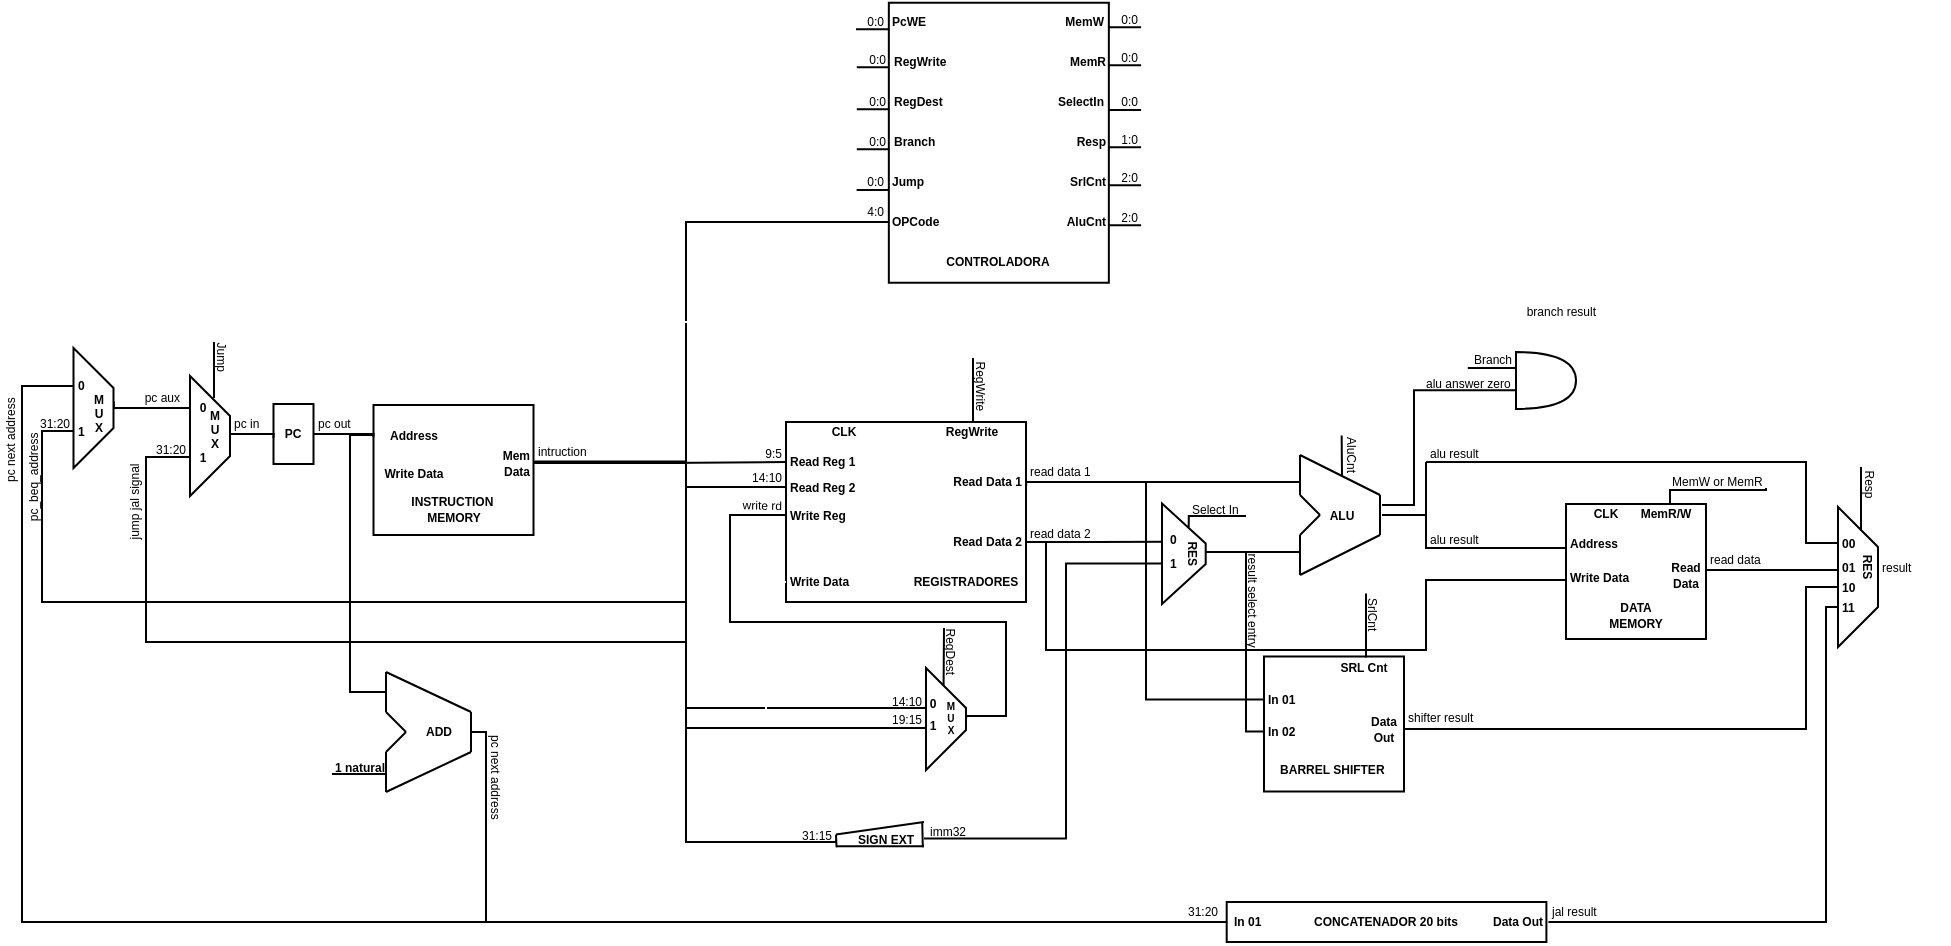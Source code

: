 <mxfile version="21.5.2" type="github">
  <diagram name="Página-1" id="U09H-SSrCiXjcYHxB3I6">
    <mxGraphModel dx="961" dy="528" grid="1" gridSize="10" guides="1" tooltips="1" connect="1" arrows="1" fold="1" page="1" pageScale="1" pageWidth="1169" pageHeight="827" background="none" math="0" shadow="0">
      <root>
        <mxCell id="0" />
        <mxCell id="1" parent="0" />
        <mxCell id="Gvlh0brdfd21mCTL1ysy-1" value="" style="rounded=0;whiteSpace=wrap;html=1;" parent="1" vertex="1">
          <mxGeometry x="502" y="389" width="120" height="90" as="geometry" />
        </mxCell>
        <mxCell id="Gvlh0brdfd21mCTL1ysy-3" value="Read Reg 1" style="text;html=1;strokeColor=none;fillColor=none;align=left;verticalAlign=middle;whiteSpace=wrap;rounded=0;fontSize=6;fontStyle=1" parent="1" vertex="1">
          <mxGeometry x="502" y="399" width="52" height="20" as="geometry" />
        </mxCell>
        <mxCell id="Gvlh0brdfd21mCTL1ysy-4" value="Read Reg 2" style="text;html=1;strokeColor=none;fillColor=none;align=left;verticalAlign=middle;whiteSpace=wrap;rounded=0;fontSize=6;fontStyle=1" parent="1" vertex="1">
          <mxGeometry x="502" y="411.5" width="52" height="20" as="geometry" />
        </mxCell>
        <mxCell id="Gvlh0brdfd21mCTL1ysy-5" value="Write Data" style="text;html=1;strokeColor=none;fillColor=none;align=left;verticalAlign=middle;whiteSpace=wrap;rounded=0;fontSize=6;fontStyle=1" parent="1" vertex="1">
          <mxGeometry x="502" y="459" width="50" height="20" as="geometry" />
        </mxCell>
        <mxCell id="Gvlh0brdfd21mCTL1ysy-6" value="Write Reg" style="text;html=1;strokeColor=none;fillColor=none;align=left;verticalAlign=middle;whiteSpace=wrap;rounded=0;fontSize=6;fontStyle=1" parent="1" vertex="1">
          <mxGeometry x="502" y="425.5" width="50" height="20" as="geometry" />
        </mxCell>
        <mxCell id="YAo5oDD9OdVNBZsx1TzP-30" style="edgeStyle=orthogonalEdgeStyle;shape=connector;rounded=0;orthogonalLoop=1;jettySize=auto;html=1;labelBackgroundColor=default;strokeColor=default;fontFamily=Helvetica;fontSize=11;fontColor=default;endArrow=none;endFill=0;" parent="1" source="Gvlh0brdfd21mCTL1ysy-7" edge="1">
          <mxGeometry relative="1" as="geometry">
            <mxPoint x="759" y="419" as="targetPoint" />
          </mxGeometry>
        </mxCell>
        <mxCell id="Gvlh0brdfd21mCTL1ysy-7" value="Read Data 1" style="text;html=1;strokeColor=none;fillColor=none;align=right;verticalAlign=middle;whiteSpace=wrap;rounded=0;fontSize=6;fontStyle=1" parent="1" vertex="1">
          <mxGeometry x="562" y="409" width="60" height="20" as="geometry" />
        </mxCell>
        <mxCell id="YAo5oDD9OdVNBZsx1TzP-31" style="edgeStyle=orthogonalEdgeStyle;shape=connector;rounded=0;orthogonalLoop=1;jettySize=auto;html=1;entryX=0.009;entryY=0.559;entryDx=0;entryDy=0;entryPerimeter=0;labelBackgroundColor=default;strokeColor=default;fontFamily=Helvetica;fontSize=11;fontColor=default;endArrow=none;endFill=0;" parent="1" source="Gvlh0brdfd21mCTL1ysy-8" target="YAo5oDD9OdVNBZsx1TzP-22" edge="1">
          <mxGeometry relative="1" as="geometry" />
        </mxCell>
        <mxCell id="Gvlh0brdfd21mCTL1ysy-8" value="Read Data 2" style="text;html=1;strokeColor=none;fillColor=none;align=right;verticalAlign=middle;whiteSpace=wrap;rounded=0;fontSize=6;fontStyle=1" parent="1" vertex="1">
          <mxGeometry x="562" y="439" width="60" height="20" as="geometry" />
        </mxCell>
        <mxCell id="Gvlh0brdfd21mCTL1ysy-9" value="RegWrite" style="text;html=1;strokeColor=none;fillColor=none;align=center;verticalAlign=middle;whiteSpace=wrap;rounded=0;fontSize=6;fontStyle=1" parent="1" vertex="1">
          <mxGeometry x="572" y="389" width="46" height="10" as="geometry" />
        </mxCell>
        <mxCell id="Gvlh0brdfd21mCTL1ysy-10" value="REGISTRADORES" style="text;html=1;strokeColor=none;fillColor=none;align=center;verticalAlign=middle;whiteSpace=wrap;rounded=0;fontSize=6;fontStyle=1" parent="1" vertex="1">
          <mxGeometry x="562" y="459" width="60" height="20" as="geometry" />
        </mxCell>
        <mxCell id="Gvlh0brdfd21mCTL1ysy-11" value="" style="rounded=0;whiteSpace=wrap;html=1;direction=south;" parent="1" vertex="1">
          <mxGeometry x="553.42" y="179.37" width="110" height="140" as="geometry" />
        </mxCell>
        <mxCell id="Gvlh0brdfd21mCTL1ysy-12" value="CONTROLADORA" style="text;html=1;strokeColor=none;fillColor=none;align=center;verticalAlign=middle;whiteSpace=wrap;rounded=0;fontSize=6;fontStyle=1;rotation=0;" parent="1" vertex="1">
          <mxGeometry x="578.42" y="299.37" width="60" height="20" as="geometry" />
        </mxCell>
        <mxCell id="Gvlh0brdfd21mCTL1ysy-14" value="OPCode" style="text;html=1;strokeColor=none;fillColor=none;align=left;verticalAlign=middle;whiteSpace=wrap;rounded=0;fontSize=6;fontStyle=1" parent="1" vertex="1">
          <mxGeometry x="553.42" y="279.37" width="60" height="20" as="geometry" />
        </mxCell>
        <mxCell id="Gvlh0brdfd21mCTL1ysy-16" value="AluCnt" style="text;html=1;strokeColor=none;fillColor=none;align=right;verticalAlign=middle;whiteSpace=wrap;rounded=0;fontSize=6;fontStyle=1" parent="1" vertex="1">
          <mxGeometry x="603.57" y="279.37" width="60" height="20" as="geometry" />
        </mxCell>
        <mxCell id="Gvlh0brdfd21mCTL1ysy-17" value="MemW" style="text;html=1;strokeColor=none;fillColor=none;align=right;verticalAlign=middle;whiteSpace=wrap;rounded=0;fontSize=6;fontStyle=1" parent="1" vertex="1">
          <mxGeometry x="603.41" y="179" width="60" height="20" as="geometry" />
        </mxCell>
        <mxCell id="Gvlh0brdfd21mCTL1ysy-18" value="MemR" style="text;html=1;strokeColor=none;fillColor=none;align=right;verticalAlign=middle;whiteSpace=wrap;rounded=0;fontSize=6;fontStyle=1" parent="1" vertex="1">
          <mxGeometry x="603.56" y="199.37" width="60" height="20" as="geometry" />
        </mxCell>
        <mxCell id="Gvlh0brdfd21mCTL1ysy-19" value="Jump" style="text;html=1;strokeColor=none;fillColor=none;align=left;verticalAlign=middle;whiteSpace=wrap;rounded=0;fontSize=6;fontStyle=1" parent="1" vertex="1">
          <mxGeometry x="553.41" y="259.36" width="60" height="20" as="geometry" />
        </mxCell>
        <mxCell id="Gvlh0brdfd21mCTL1ysy-20" value="SelectIn" style="text;html=1;strokeColor=none;fillColor=none;align=right;verticalAlign=middle;whiteSpace=wrap;rounded=0;fontSize=6;fontStyle=1" parent="1" vertex="1">
          <mxGeometry x="603.41" y="219.36" width="60" height="20" as="geometry" />
        </mxCell>
        <mxCell id="Gvlh0brdfd21mCTL1ysy-23" value="Branch" style="text;html=1;strokeColor=none;fillColor=none;align=left;verticalAlign=middle;whiteSpace=wrap;rounded=0;fontSize=6;fontStyle=1" parent="1" vertex="1">
          <mxGeometry x="553.71" y="239.37" width="36.29" height="20" as="geometry" />
        </mxCell>
        <mxCell id="Gvlh0brdfd21mCTL1ysy-35" value="" style="rounded=0;whiteSpace=wrap;html=1;" parent="1" vertex="1">
          <mxGeometry x="295.75" y="380.5" width="80" height="65" as="geometry" />
        </mxCell>
        <mxCell id="Gvlh0brdfd21mCTL1ysy-36" value="INSTRUCTION&amp;nbsp;&lt;br&gt;MEMORY" style="text;html=1;strokeColor=none;fillColor=none;align=center;verticalAlign=middle;whiteSpace=wrap;rounded=0;fontSize=6;fontStyle=1" parent="1" vertex="1">
          <mxGeometry x="305.75" y="423" width="60" height="20" as="geometry" />
        </mxCell>
        <mxCell id="YMEBKkw99cfDEM1M3ef4-7" style="edgeStyle=orthogonalEdgeStyle;rounded=0;orthogonalLoop=1;jettySize=auto;html=1;endArrow=none;endFill=0;entryX=0;entryY=0.5;entryDx=0;entryDy=0;" parent="1" source="Gvlh0brdfd21mCTL1ysy-37" target="Gvlh0brdfd21mCTL1ysy-3" edge="1">
          <mxGeometry relative="1" as="geometry">
            <mxPoint x="482" y="415" as="targetPoint" />
          </mxGeometry>
        </mxCell>
        <mxCell id="YMEBKkw99cfDEM1M3ef4-8" style="edgeStyle=orthogonalEdgeStyle;rounded=0;orthogonalLoop=1;jettySize=auto;html=1;entryX=0;entryY=0.5;entryDx=0;entryDy=0;endArrow=none;endFill=0;" parent="1" source="Gvlh0brdfd21mCTL1ysy-37" target="Gvlh0brdfd21mCTL1ysy-4" edge="1">
          <mxGeometry relative="1" as="geometry">
            <Array as="points">
              <mxPoint x="452" y="409" />
              <mxPoint x="452" y="421" />
            </Array>
          </mxGeometry>
        </mxCell>
        <mxCell id="YMEBKkw99cfDEM1M3ef4-11" style="edgeStyle=orthogonalEdgeStyle;shape=connector;rounded=0;orthogonalLoop=1;jettySize=auto;html=1;entryX=0;entryY=0.5;entryDx=0;entryDy=0;labelBackgroundColor=default;strokeColor=default;fontFamily=Helvetica;fontSize=11;fontColor=default;endArrow=none;endFill=0;exitX=1.008;exitY=0.435;exitDx=0;exitDy=0;exitPerimeter=0;" parent="1" source="Gvlh0brdfd21mCTL1ysy-35" edge="1">
          <mxGeometry relative="1" as="geometry">
            <Array as="points">
              <mxPoint x="452" y="409" />
              <mxPoint x="452" y="532" />
            </Array>
            <mxPoint x="376" y="402.494" as="sourcePoint" />
            <mxPoint x="572" y="532" as="targetPoint" />
          </mxGeometry>
        </mxCell>
        <mxCell id="YMEBKkw99cfDEM1M3ef4-36" style="edgeStyle=orthogonalEdgeStyle;shape=connector;rounded=0;orthogonalLoop=1;jettySize=auto;html=1;entryX=0;entryY=0.5;entryDx=0;entryDy=0;labelBackgroundColor=default;strokeColor=default;fontFamily=Helvetica;fontSize=11;fontColor=default;endArrow=none;endFill=0;" parent="1" source="Gvlh0brdfd21mCTL1ysy-37" target="Gvlh0brdfd21mCTL1ysy-14" edge="1">
          <mxGeometry relative="1" as="geometry">
            <Array as="points">
              <mxPoint x="452" y="410" />
              <mxPoint x="452" y="289" />
              <mxPoint x="553" y="289" />
            </Array>
          </mxGeometry>
        </mxCell>
        <mxCell id="Gvlh0brdfd21mCTL1ysy-37" value="Mem&lt;br&gt;Data" style="text;html=1;strokeColor=none;fillColor=none;align=right;verticalAlign=middle;whiteSpace=wrap;rounded=0;fontSize=6;fontStyle=1" parent="1" vertex="1">
          <mxGeometry x="335.75" y="399.5" width="40.25" height="20" as="geometry" />
        </mxCell>
        <mxCell id="Gvlh0brdfd21mCTL1ysy-142" style="edgeStyle=orthogonalEdgeStyle;shape=connector;rounded=0;orthogonalLoop=1;jettySize=auto;html=1;exitX=0;exitY=0.5;exitDx=0;exitDy=0;entryX=1;entryY=0.5;entryDx=0;entryDy=0;labelBackgroundColor=default;strokeColor=default;fontFamily=Helvetica;fontSize=11;fontColor=default;endArrow=none;endFill=0;" parent="1" target="Gvlh0brdfd21mCTL1ysy-48" edge="1">
          <mxGeometry relative="1" as="geometry">
            <mxPoint x="295.75" y="396.5" as="sourcePoint" />
            <Array as="points">
              <mxPoint x="296" y="395" />
              <mxPoint x="266" y="395" />
            </Array>
          </mxGeometry>
        </mxCell>
        <mxCell id="Gvlh0brdfd21mCTL1ysy-38" value="Address" style="text;html=1;strokeColor=none;fillColor=none;align=center;verticalAlign=middle;whiteSpace=wrap;rounded=0;fontSize=6;fontStyle=1" parent="1" vertex="1">
          <mxGeometry x="295.75" y="385.5" width="40" height="20" as="geometry" />
        </mxCell>
        <mxCell id="Gvlh0brdfd21mCTL1ysy-39" value="Write Data" style="text;html=1;strokeColor=none;fillColor=none;align=center;verticalAlign=middle;whiteSpace=wrap;rounded=0;fontSize=6;fontStyle=1" parent="1" vertex="1">
          <mxGeometry x="285.75" y="404.5" width="60" height="20" as="geometry" />
        </mxCell>
        <mxCell id="YMEBKkw99cfDEM1M3ef4-27" style="edgeStyle=orthogonalEdgeStyle;shape=connector;rounded=0;orthogonalLoop=1;jettySize=auto;html=1;entryX=0;entryY=0.5;entryDx=0;entryDy=0;labelBackgroundColor=default;strokeColor=#FFFFFF;fontFamily=Helvetica;fontSize=11;fontColor=default;endArrow=none;endFill=0;fillColor=#f8cecc;" parent="1" target="Gvlh0brdfd21mCTL1ysy-5" edge="1">
          <mxGeometry relative="1" as="geometry">
            <Array as="points">
              <mxPoint x="1072" y="467" />
              <mxPoint x="1072" y="579" />
              <mxPoint x="492" y="579" />
              <mxPoint x="492" y="469" />
            </Array>
            <mxPoint x="1048" y="467" as="sourcePoint" />
          </mxGeometry>
        </mxCell>
        <mxCell id="Gvlh0brdfd21mCTL1ysy-48" value="" style="rounded=0;whiteSpace=wrap;html=1;" parent="1" vertex="1">
          <mxGeometry x="245.75" y="380" width="20" height="30" as="geometry" />
        </mxCell>
        <mxCell id="Gvlh0brdfd21mCTL1ysy-49" value="PC" style="text;html=1;strokeColor=none;fillColor=none;align=center;verticalAlign=middle;whiteSpace=wrap;rounded=0;fontSize=6;fontStyle=1" parent="1" vertex="1">
          <mxGeometry x="248.25" y="384.5" width="15" height="20" as="geometry" />
        </mxCell>
        <mxCell id="Gvlh0brdfd21mCTL1ysy-144" style="edgeStyle=orthogonalEdgeStyle;shape=connector;rounded=0;orthogonalLoop=1;jettySize=auto;html=1;exitX=1;exitY=0.5;exitDx=0;exitDy=0;entryX=0;entryY=0.5;entryDx=0;entryDy=0;labelBackgroundColor=default;strokeColor=default;fontFamily=Helvetica;fontSize=11;fontColor=default;endArrow=none;endFill=0;" parent="1" edge="1">
          <mxGeometry relative="1" as="geometry">
            <mxPoint x="224" y="395" as="sourcePoint" />
            <mxPoint x="245.75" y="397" as="targetPoint" />
          </mxGeometry>
        </mxCell>
        <mxCell id="Gvlh0brdfd21mCTL1ysy-54" value="" style="rounded=0;whiteSpace=wrap;html=1;" parent="1" vertex="1">
          <mxGeometry x="892" y="430" width="70" height="67.5" as="geometry" />
        </mxCell>
        <mxCell id="Gvlh0brdfd21mCTL1ysy-55" value="DATA&lt;br&gt;MEMORY" style="text;html=1;strokeColor=none;fillColor=none;align=center;verticalAlign=middle;whiteSpace=wrap;rounded=0;fontSize=6;fontStyle=1" parent="1" vertex="1">
          <mxGeometry x="897" y="477.5" width="60" height="17.5" as="geometry" />
        </mxCell>
        <mxCell id="Gvlh0brdfd21mCTL1ysy-136" style="edgeStyle=orthogonalEdgeStyle;shape=connector;rounded=0;orthogonalLoop=1;jettySize=auto;html=1;exitX=1;exitY=0.5;exitDx=0;exitDy=0;labelBackgroundColor=default;strokeColor=default;fontFamily=Helvetica;fontSize=11;fontColor=default;endArrow=none;endFill=0;entryX=0;entryY=0.5;entryDx=0;entryDy=0;" parent="1" source="Gvlh0brdfd21mCTL1ysy-56" target="4w0Ha68qAj18L9jSZj2k-18" edge="1">
          <mxGeometry relative="1" as="geometry">
            <mxPoint x="1028.0" y="453.5" as="targetPoint" />
            <Array as="points">
              <mxPoint x="962" y="463" />
              <mxPoint x="1028" y="463" />
            </Array>
          </mxGeometry>
        </mxCell>
        <mxCell id="Gvlh0brdfd21mCTL1ysy-56" value="Read&lt;br&gt;Data" style="text;html=1;strokeColor=none;fillColor=none;align=center;verticalAlign=middle;whiteSpace=wrap;rounded=0;fontSize=6;fontStyle=1" parent="1" vertex="1">
          <mxGeometry x="942" y="456.25" width="20" height="20" as="geometry" />
        </mxCell>
        <mxCell id="Gvlh0brdfd21mCTL1ysy-132" style="edgeStyle=orthogonalEdgeStyle;shape=connector;rounded=0;orthogonalLoop=1;jettySize=auto;html=1;exitX=0;exitY=0.5;exitDx=0;exitDy=0;labelBackgroundColor=default;strokeColor=default;fontFamily=Helvetica;fontSize=11;fontColor=default;endArrow=none;endFill=0;" parent="1" source="Gvlh0brdfd21mCTL1ysy-57" edge="1">
          <mxGeometry relative="1" as="geometry">
            <mxPoint x="822" y="409" as="targetPoint" />
            <Array as="points">
              <mxPoint x="822" y="452" />
              <mxPoint x="822" y="409" />
            </Array>
          </mxGeometry>
        </mxCell>
        <mxCell id="Gvlh0brdfd21mCTL1ysy-57" value="Address" style="text;html=1;strokeColor=none;fillColor=none;align=left;verticalAlign=middle;whiteSpace=wrap;rounded=0;fontSize=6;fontStyle=1" parent="1" vertex="1">
          <mxGeometry x="892" y="440" width="40" height="20" as="geometry" />
        </mxCell>
        <mxCell id="Gvlh0brdfd21mCTL1ysy-131" style="edgeStyle=orthogonalEdgeStyle;shape=connector;rounded=0;orthogonalLoop=1;jettySize=auto;html=1;exitX=0;exitY=0.5;exitDx=0;exitDy=0;labelBackgroundColor=default;strokeColor=default;fontFamily=Helvetica;fontSize=11;fontColor=default;endArrow=none;endFill=0;entryX=1;entryY=0.5;entryDx=0;entryDy=0;" parent="1" source="Gvlh0brdfd21mCTL1ysy-58" target="Gvlh0brdfd21mCTL1ysy-8" edge="1">
          <mxGeometry relative="1" as="geometry">
            <mxPoint x="652" y="449" as="targetPoint" />
            <Array as="points">
              <mxPoint x="892" y="468" />
              <mxPoint x="822" y="468" />
              <mxPoint x="822" y="503" />
              <mxPoint x="632" y="503" />
              <mxPoint x="632" y="449" />
            </Array>
          </mxGeometry>
        </mxCell>
        <mxCell id="Gvlh0brdfd21mCTL1ysy-58" value="Write Data" style="text;html=1;strokeColor=none;fillColor=none;align=left;verticalAlign=middle;whiteSpace=wrap;rounded=0;fontSize=6;fontStyle=1" parent="1" vertex="1">
          <mxGeometry x="892" y="456.75" width="40" height="20" as="geometry" />
        </mxCell>
        <mxCell id="Gvlh0brdfd21mCTL1ysy-60" value="" style="endArrow=none;html=1;rounded=0;" parent="1" edge="1">
          <mxGeometry width="50" height="50" relative="1" as="geometry">
            <mxPoint x="344.5" y="534" as="sourcePoint" />
            <mxPoint x="302" y="514" as="targetPoint" />
          </mxGeometry>
        </mxCell>
        <mxCell id="Gvlh0brdfd21mCTL1ysy-61" value="" style="endArrow=none;html=1;rounded=0;" parent="1" edge="1">
          <mxGeometry width="50" height="50" relative="1" as="geometry">
            <mxPoint x="344.5" y="554" as="sourcePoint" />
            <mxPoint x="302" y="574" as="targetPoint" />
          </mxGeometry>
        </mxCell>
        <mxCell id="Gvlh0brdfd21mCTL1ysy-62" value="" style="endArrow=none;html=1;rounded=0;" parent="1" edge="1">
          <mxGeometry width="50" height="50" relative="1" as="geometry">
            <mxPoint x="344.5" y="554" as="sourcePoint" />
            <mxPoint x="344.5" y="534" as="targetPoint" />
          </mxGeometry>
        </mxCell>
        <mxCell id="Gvlh0brdfd21mCTL1ysy-63" value="" style="endArrow=none;html=1;rounded=0;" parent="1" edge="1">
          <mxGeometry width="50" height="50" relative="1" as="geometry">
            <mxPoint x="302" y="534" as="sourcePoint" />
            <mxPoint x="302" y="514" as="targetPoint" />
            <Array as="points">
              <mxPoint x="302" y="524" />
            </Array>
          </mxGeometry>
        </mxCell>
        <mxCell id="Gvlh0brdfd21mCTL1ysy-64" value="" style="endArrow=none;html=1;rounded=0;" parent="1" edge="1">
          <mxGeometry width="50" height="50" relative="1" as="geometry">
            <mxPoint x="302" y="574" as="sourcePoint" />
            <mxPoint x="302" y="554" as="targetPoint" />
            <Array as="points">
              <mxPoint x="302" y="564" />
            </Array>
          </mxGeometry>
        </mxCell>
        <mxCell id="Gvlh0brdfd21mCTL1ysy-65" value="" style="endArrow=none;html=1;rounded=0;" parent="1" edge="1">
          <mxGeometry width="50" height="50" relative="1" as="geometry">
            <mxPoint x="302" y="554" as="sourcePoint" />
            <mxPoint x="312" y="544" as="targetPoint" />
          </mxGeometry>
        </mxCell>
        <mxCell id="Gvlh0brdfd21mCTL1ysy-66" value="" style="endArrow=none;html=1;rounded=0;" parent="1" edge="1">
          <mxGeometry width="50" height="50" relative="1" as="geometry">
            <mxPoint x="302" y="534" as="sourcePoint" />
            <mxPoint x="312" y="544" as="targetPoint" />
          </mxGeometry>
        </mxCell>
        <mxCell id="YMEBKkw99cfDEM1M3ef4-24" style="edgeStyle=orthogonalEdgeStyle;shape=connector;rounded=0;orthogonalLoop=1;jettySize=auto;html=1;labelBackgroundColor=default;strokeColor=default;fontFamily=Helvetica;fontSize=11;fontColor=default;endArrow=none;endFill=0;" parent="1" source="Gvlh0brdfd21mCTL1ysy-67" edge="1">
          <mxGeometry relative="1" as="geometry">
            <Array as="points">
              <mxPoint x="352" y="544" />
              <mxPoint x="352" y="639" />
              <mxPoint x="120" y="639" />
              <mxPoint x="120" y="371" />
            </Array>
            <mxPoint x="146" y="371" as="targetPoint" />
          </mxGeometry>
        </mxCell>
        <mxCell id="Gvlh0brdfd21mCTL1ysy-67" value="ADD" style="text;html=1;strokeColor=none;fillColor=none;align=center;verticalAlign=middle;whiteSpace=wrap;rounded=0;fontSize=6;fontStyle=1" parent="1" vertex="1">
          <mxGeometry x="312" y="534" width="33" height="20" as="geometry" />
        </mxCell>
        <mxCell id="Gvlh0brdfd21mCTL1ysy-70" value="1 natural" style="text;html=1;strokeColor=none;fillColor=none;align=center;verticalAlign=middle;whiteSpace=wrap;rounded=0;fontSize=6;fontStyle=1" parent="1" vertex="1">
          <mxGeometry x="274" y="553" width="30" height="18" as="geometry" />
        </mxCell>
        <mxCell id="YMEBKkw99cfDEM1M3ef4-23" style="edgeStyle=orthogonalEdgeStyle;shape=connector;rounded=0;orthogonalLoop=1;jettySize=auto;html=1;entryX=0;entryY=0.5;entryDx=0;entryDy=0;labelBackgroundColor=default;strokeColor=default;fontFamily=Helvetica;fontSize=11;fontColor=default;endArrow=none;endFill=0;exitX=1;exitY=0.5;exitDx=0;exitDy=0;" parent="1" source="Gvlh0brdfd21mCTL1ysy-37" target="Gvlh0brdfd21mCTL1ysy-53" edge="1">
          <mxGeometry relative="1" as="geometry">
            <mxPoint x="402" y="499" as="sourcePoint" />
            <Array as="points">
              <mxPoint x="452" y="409" />
              <mxPoint x="452" y="499" />
              <mxPoint x="182" y="499" />
              <mxPoint x="182" y="407" />
            </Array>
          </mxGeometry>
        </mxCell>
        <mxCell id="YMEBKkw99cfDEM1M3ef4-17" style="edgeStyle=orthogonalEdgeStyle;shape=connector;rounded=0;orthogonalLoop=1;jettySize=auto;html=1;labelBackgroundColor=default;strokeColor=default;fontFamily=Helvetica;fontSize=11;fontColor=default;endArrow=none;endFill=0;exitX=1;exitY=0.75;exitDx=0;exitDy=0;" parent="1" source="lDqUrehN1HOp68E280Si-26" edge="1">
          <mxGeometry relative="1" as="geometry">
            <Array as="points">
              <mxPoint x="527" y="599" />
              <mxPoint x="452" y="599" />
              <mxPoint x="452" y="409" />
            </Array>
            <mxPoint x="508" y="640" as="sourcePoint" />
            <mxPoint x="376" y="409" as="targetPoint" />
          </mxGeometry>
        </mxCell>
        <mxCell id="YMEBKkw99cfDEM1M3ef4-13" style="edgeStyle=orthogonalEdgeStyle;shape=connector;rounded=0;orthogonalLoop=1;jettySize=auto;html=1;labelBackgroundColor=default;strokeColor=default;fontFamily=Helvetica;fontSize=11;fontColor=default;endArrow=none;endFill=0;" parent="1" edge="1">
          <mxGeometry relative="1" as="geometry">
            <mxPoint x="452" y="532" as="targetPoint" />
            <Array as="points">
              <mxPoint x="452" y="542" />
            </Array>
            <mxPoint x="572" y="542" as="sourcePoint" />
          </mxGeometry>
        </mxCell>
        <mxCell id="YMEBKkw99cfDEM1M3ef4-26" style="edgeStyle=orthogonalEdgeStyle;shape=connector;rounded=0;orthogonalLoop=1;jettySize=auto;html=1;entryX=0.75;entryY=0;entryDx=0;entryDy=0;labelBackgroundColor=default;strokeColor=#FFFFFF;fontFamily=Helvetica;fontSize=11;fontColor=default;endArrow=none;endFill=0;exitX=1;exitY=0.5;exitDx=0;exitDy=0;exitPerimeter=0;fillColor=#ffe6cc;" parent="1" source="Gvlh0brdfd21mCTL1ysy-116" target="Gvlh0brdfd21mCTL1ysy-147" edge="1">
          <mxGeometry relative="1" as="geometry">
            <mxPoint x="900" y="368.25" as="sourcePoint" />
            <Array as="points">
              <mxPoint x="912" y="368" />
              <mxPoint x="912" y="339" />
              <mxPoint x="157" y="339" />
            </Array>
          </mxGeometry>
        </mxCell>
        <mxCell id="Gvlh0brdfd21mCTL1ysy-116" value="" style="shape=or;whiteSpace=wrap;html=1;" parent="1" vertex="1">
          <mxGeometry x="867" y="354" width="30" height="28.5" as="geometry" />
        </mxCell>
        <mxCell id="Gvlh0brdfd21mCTL1ysy-117" value="MemR/W" style="text;html=1;strokeColor=none;fillColor=none;align=center;verticalAlign=middle;whiteSpace=wrap;rounded=0;fontSize=6;fontStyle=1" parent="1" vertex="1">
          <mxGeometry x="922" y="430.5" width="40" height="9.5" as="geometry" />
        </mxCell>
        <mxCell id="Gvlh0brdfd21mCTL1ysy-130" style="edgeStyle=orthogonalEdgeStyle;shape=connector;rounded=0;orthogonalLoop=1;jettySize=auto;html=1;entryX=1.006;entryY=0.593;entryDx=0;entryDy=0;labelBackgroundColor=default;strokeColor=default;fontFamily=Helvetica;fontSize=11;fontColor=default;endArrow=none;endFill=0;entryPerimeter=0;" parent="1" target="YAo5oDD9OdVNBZsx1TzP-2" edge="1">
          <mxGeometry relative="1" as="geometry">
            <Array as="points">
              <mxPoint x="474" y="436" />
              <mxPoint x="474" y="489" />
              <mxPoint x="612" y="489" />
              <mxPoint x="612" y="536" />
              <mxPoint x="592" y="536" />
            </Array>
            <mxPoint x="502" y="435.515" as="sourcePoint" />
            <mxPoint x="592" y="540" as="targetPoint" />
          </mxGeometry>
        </mxCell>
        <mxCell id="Gvlh0brdfd21mCTL1ysy-141" style="edgeStyle=orthogonalEdgeStyle;shape=connector;rounded=0;orthogonalLoop=1;jettySize=auto;html=1;labelBackgroundColor=default;strokeColor=default;fontFamily=Helvetica;fontSize=11;fontColor=default;endArrow=none;endFill=0;" parent="1" edge="1">
          <mxGeometry relative="1" as="geometry">
            <mxPoint x="275" y="565" as="sourcePoint" />
            <mxPoint x="302" y="564.86" as="targetPoint" />
          </mxGeometry>
        </mxCell>
        <mxCell id="Gvlh0brdfd21mCTL1ysy-149" style="edgeStyle=orthogonalEdgeStyle;shape=connector;rounded=0;orthogonalLoop=1;jettySize=auto;html=1;entryX=0;entryY=0.5;entryDx=0;entryDy=0;labelBackgroundColor=default;strokeColor=default;fontFamily=Helvetica;fontSize=11;fontColor=default;endArrow=none;endFill=0;exitX=1.009;exitY=0.339;exitDx=0;exitDy=0;exitPerimeter=0;" parent="1" edge="1">
          <mxGeometry relative="1" as="geometry">
            <Array as="points">
              <mxPoint x="166" y="382" />
            </Array>
            <mxPoint x="165.885" y="378.78" as="sourcePoint" />
            <mxPoint x="204" y="382" as="targetPoint" />
          </mxGeometry>
        </mxCell>
        <mxCell id="YMEBKkw99cfDEM1M3ef4-4" style="edgeStyle=orthogonalEdgeStyle;shape=connector;rounded=0;orthogonalLoop=1;jettySize=auto;html=1;exitX=0;exitY=0.5;exitDx=0;exitDy=0;labelBackgroundColor=default;strokeColor=default;fontFamily=Helvetica;fontSize=11;fontColor=default;endArrow=none;endFill=0;" parent="1" source="Gvlh0brdfd21mCTL1ysy-38" edge="1">
          <mxGeometry relative="1" as="geometry">
            <mxPoint x="302" y="519" as="targetPoint" />
            <Array as="points">
              <mxPoint x="284" y="396" />
              <mxPoint x="284" y="524" />
              <mxPoint x="302" y="524" />
            </Array>
            <mxPoint x="296" y="401" as="sourcePoint" />
          </mxGeometry>
        </mxCell>
        <mxCell id="Gvlh0brdfd21mCTL1ysy-50" value="" style="shape=trapezoid;perimeter=trapezoidPerimeter;whiteSpace=wrap;html=1;fixedSize=1;direction=south;" parent="1" vertex="1">
          <mxGeometry x="204" y="366" width="20" height="60" as="geometry" />
        </mxCell>
        <mxCell id="Gvlh0brdfd21mCTL1ysy-51" value="M&lt;br&gt;U&lt;br&gt;X" style="text;html=1;strokeColor=none;fillColor=none;align=center;verticalAlign=middle;whiteSpace=wrap;rounded=0;fontSize=6;fontStyle=1;rotation=0;" parent="1" vertex="1">
          <mxGeometry x="209" y="383" width="15" height="20" as="geometry" />
        </mxCell>
        <mxCell id="Gvlh0brdfd21mCTL1ysy-52" value="0" style="text;html=1;strokeColor=none;fillColor=none;align=center;verticalAlign=middle;whiteSpace=wrap;rounded=0;fontSize=6;fontStyle=1;rotation=0;" parent="1" vertex="1">
          <mxGeometry x="204" y="372" width="13" height="20" as="geometry" />
        </mxCell>
        <mxCell id="Gvlh0brdfd21mCTL1ysy-53" value="1" style="text;html=1;strokeColor=none;fillColor=none;align=center;verticalAlign=middle;whiteSpace=wrap;rounded=0;fontSize=6;fontStyle=1;rotation=0;" parent="1" vertex="1">
          <mxGeometry x="204" y="396.5" width="13" height="20" as="geometry" />
        </mxCell>
        <mxCell id="YMEBKkw99cfDEM1M3ef4-21" value="" style="group" parent="1" vertex="1" connectable="0">
          <mxGeometry x="145.75" y="352" width="20" height="60" as="geometry" />
        </mxCell>
        <mxCell id="Gvlh0brdfd21mCTL1ysy-145" value="" style="shape=trapezoid;perimeter=trapezoidPerimeter;whiteSpace=wrap;html=1;fixedSize=1;direction=south;" parent="YMEBKkw99cfDEM1M3ef4-21" vertex="1">
          <mxGeometry width="20" height="60" as="geometry" />
        </mxCell>
        <mxCell id="Gvlh0brdfd21mCTL1ysy-146" value="M&lt;br&gt;U&lt;br&gt;X" style="text;html=1;strokeColor=none;fillColor=none;align=center;verticalAlign=middle;whiteSpace=wrap;rounded=0;fontSize=6;fontStyle=1;rotation=0;" parent="YMEBKkw99cfDEM1M3ef4-21" vertex="1">
          <mxGeometry x="5" y="23" width="15" height="20" as="geometry" />
        </mxCell>
        <mxCell id="Gvlh0brdfd21mCTL1ysy-147" value="0" style="text;html=1;strokeColor=none;fillColor=none;align=left;verticalAlign=middle;whiteSpace=wrap;rounded=0;fontSize=6;fontStyle=1;rotation=0;" parent="YMEBKkw99cfDEM1M3ef4-21" vertex="1">
          <mxGeometry x="0.25" y="11.5" width="14.75" height="15.5" as="geometry" />
        </mxCell>
        <mxCell id="Gvlh0brdfd21mCTL1ysy-148" value="1" style="text;html=1;strokeColor=none;fillColor=none;align=left;verticalAlign=middle;whiteSpace=wrap;rounded=0;fontSize=6;fontStyle=1;rotation=0;" parent="YMEBKkw99cfDEM1M3ef4-21" vertex="1">
          <mxGeometry y="31.5" width="15" height="20" as="geometry" />
        </mxCell>
        <mxCell id="YMEBKkw99cfDEM1M3ef4-28" value="CLK" style="text;html=1;strokeColor=none;fillColor=none;align=center;verticalAlign=middle;whiteSpace=wrap;rounded=0;fontSize=6;fontStyle=1" parent="1" vertex="1">
          <mxGeometry x="508" y="389" width="46" height="10" as="geometry" />
        </mxCell>
        <mxCell id="YMEBKkw99cfDEM1M3ef4-29" value="CLK" style="text;html=1;strokeColor=none;fillColor=none;align=center;verticalAlign=middle;whiteSpace=wrap;rounded=0;fontSize=6;fontStyle=1" parent="1" vertex="1">
          <mxGeometry x="892" y="430.5" width="40" height="9.5" as="geometry" />
        </mxCell>
        <mxCell id="YMEBKkw99cfDEM1M3ef4-31" value="" style="group" parent="1" vertex="1" connectable="0">
          <mxGeometry x="759" y="405.5" width="55.75" height="60" as="geometry" />
        </mxCell>
        <mxCell id="Gvlh0brdfd21mCTL1ysy-24" value="" style="endArrow=none;html=1;rounded=0;" parent="YMEBKkw99cfDEM1M3ef4-31" edge="1">
          <mxGeometry width="50" height="50" relative="1" as="geometry">
            <mxPoint x="40" y="20" as="sourcePoint" />
            <mxPoint as="targetPoint" />
          </mxGeometry>
        </mxCell>
        <mxCell id="Gvlh0brdfd21mCTL1ysy-25" value="" style="endArrow=none;html=1;rounded=0;" parent="YMEBKkw99cfDEM1M3ef4-31" edge="1">
          <mxGeometry width="50" height="50" relative="1" as="geometry">
            <mxPoint x="40" y="40" as="sourcePoint" />
            <mxPoint y="60" as="targetPoint" />
          </mxGeometry>
        </mxCell>
        <mxCell id="Gvlh0brdfd21mCTL1ysy-26" value="" style="endArrow=none;html=1;rounded=0;" parent="YMEBKkw99cfDEM1M3ef4-31" edge="1">
          <mxGeometry width="50" height="50" relative="1" as="geometry">
            <mxPoint x="40" y="40" as="sourcePoint" />
            <mxPoint x="40" y="20" as="targetPoint" />
          </mxGeometry>
        </mxCell>
        <mxCell id="Gvlh0brdfd21mCTL1ysy-28" value="" style="endArrow=none;html=1;rounded=0;" parent="YMEBKkw99cfDEM1M3ef4-31" edge="1">
          <mxGeometry width="50" height="50" relative="1" as="geometry">
            <mxPoint y="20" as="sourcePoint" />
            <mxPoint as="targetPoint" />
            <Array as="points">
              <mxPoint y="10" />
            </Array>
          </mxGeometry>
        </mxCell>
        <mxCell id="Gvlh0brdfd21mCTL1ysy-29" value="" style="endArrow=none;html=1;rounded=0;" parent="YMEBKkw99cfDEM1M3ef4-31" edge="1">
          <mxGeometry width="50" height="50" relative="1" as="geometry">
            <mxPoint y="60" as="sourcePoint" />
            <mxPoint y="40" as="targetPoint" />
            <Array as="points">
              <mxPoint y="50" />
            </Array>
          </mxGeometry>
        </mxCell>
        <mxCell id="Gvlh0brdfd21mCTL1ysy-30" value="" style="endArrow=none;html=1;rounded=0;" parent="YMEBKkw99cfDEM1M3ef4-31" edge="1">
          <mxGeometry width="50" height="50" relative="1" as="geometry">
            <mxPoint y="40" as="sourcePoint" />
            <mxPoint x="10" y="30" as="targetPoint" />
          </mxGeometry>
        </mxCell>
        <mxCell id="Gvlh0brdfd21mCTL1ysy-31" value="" style="endArrow=none;html=1;rounded=0;" parent="YMEBKkw99cfDEM1M3ef4-31" edge="1">
          <mxGeometry width="50" height="50" relative="1" as="geometry">
            <mxPoint y="20" as="sourcePoint" />
            <mxPoint x="10" y="30" as="targetPoint" />
          </mxGeometry>
        </mxCell>
        <mxCell id="YAo5oDD9OdVNBZsx1TzP-29" style="edgeStyle=orthogonalEdgeStyle;shape=connector;rounded=0;orthogonalLoop=1;jettySize=auto;html=1;exitX=1;exitY=0.5;exitDx=0;exitDy=0;labelBackgroundColor=default;strokeColor=default;fontFamily=Helvetica;fontSize=11;fontColor=default;endArrow=none;endFill=0;" parent="YMEBKkw99cfDEM1M3ef4-31" source="Gvlh0brdfd21mCTL1ysy-32" edge="1">
          <mxGeometry relative="1" as="geometry">
            <mxPoint x="63" y="29.952" as="targetPoint" />
          </mxGeometry>
        </mxCell>
        <mxCell id="Gvlh0brdfd21mCTL1ysy-32" value="ALU" style="text;html=1;strokeColor=none;fillColor=none;align=center;verticalAlign=middle;whiteSpace=wrap;rounded=0;fontSize=6;fontStyle=1" parent="YMEBKkw99cfDEM1M3ef4-31" vertex="1">
          <mxGeometry x="1" y="20" width="40" height="20" as="geometry" />
        </mxCell>
        <mxCell id="lDqUrehN1HOp68E280Si-3" value="pc in" style="text;html=1;strokeColor=none;fillColor=none;align=left;verticalAlign=middle;whiteSpace=wrap;rounded=0;fontSize=6;" parent="1" vertex="1">
          <mxGeometry x="224" y="385.5" width="35" height="9.5" as="geometry" />
        </mxCell>
        <mxCell id="lDqUrehN1HOp68E280Si-4" value="pc aux" style="text;html=1;strokeColor=none;fillColor=none;align=right;verticalAlign=middle;whiteSpace=wrap;rounded=0;fontSize=6;" parent="1" vertex="1">
          <mxGeometry x="165.75" y="372" width="35" height="9.5" as="geometry" />
        </mxCell>
        <mxCell id="lDqUrehN1HOp68E280Si-5" value="pc_beq_address" style="text;html=1;strokeColor=none;fillColor=none;align=left;verticalAlign=middle;whiteSpace=wrap;rounded=0;fontSize=6;rotation=-90;" parent="1" vertex="1">
          <mxGeometry x="98.88" y="407.5" width="53.75" height="13" as="geometry" />
        </mxCell>
        <mxCell id="lDqUrehN1HOp68E280Si-8" value="pc out" style="text;html=1;strokeColor=none;fillColor=none;align=left;verticalAlign=middle;whiteSpace=wrap;rounded=0;fontSize=6;rotation=0;" parent="1" vertex="1">
          <mxGeometry x="265.75" y="381.5" width="25" height="16.5" as="geometry" />
        </mxCell>
        <mxCell id="lDqUrehN1HOp68E280Si-11" value="intruction" style="text;html=1;strokeColor=none;fillColor=none;align=left;verticalAlign=middle;whiteSpace=wrap;rounded=0;fontSize=6;" parent="1" vertex="1">
          <mxGeometry x="376" y="399.5" width="35" height="9.5" as="geometry" />
        </mxCell>
        <mxCell id="lDqUrehN1HOp68E280Si-17" value="9:5" style="text;html=1;strokeColor=none;fillColor=none;align=right;verticalAlign=middle;whiteSpace=wrap;rounded=0;fontSize=6;" parent="1" vertex="1">
          <mxGeometry x="467" y="400.5" width="35" height="9.5" as="geometry" />
        </mxCell>
        <mxCell id="lDqUrehN1HOp68E280Si-18" value="14:10" style="text;html=1;strokeColor=none;fillColor=none;align=right;verticalAlign=middle;whiteSpace=wrap;rounded=0;fontSize=6;" parent="1" vertex="1">
          <mxGeometry x="467" y="412" width="35" height="9.5" as="geometry" />
        </mxCell>
        <mxCell id="lDqUrehN1HOp68E280Si-20" value="14:10" style="text;html=1;strokeColor=none;fillColor=none;align=right;verticalAlign=middle;whiteSpace=wrap;rounded=0;fontSize=6;" parent="1" vertex="1">
          <mxGeometry x="537" y="524" width="35" height="9.5" as="geometry" />
        </mxCell>
        <mxCell id="lDqUrehN1HOp68E280Si-21" value="19:15" style="text;html=1;strokeColor=none;fillColor=none;align=right;verticalAlign=middle;whiteSpace=wrap;rounded=0;fontSize=6;" parent="1" vertex="1">
          <mxGeometry x="537" y="533.5" width="35" height="9.5" as="geometry" />
        </mxCell>
        <mxCell id="lDqUrehN1HOp68E280Si-22" value="read data 1" style="text;html=1;strokeColor=none;fillColor=none;align=left;verticalAlign=middle;whiteSpace=wrap;rounded=0;fontSize=6;" parent="1" vertex="1">
          <mxGeometry x="622" y="409.5" width="35" height="9.5" as="geometry" />
        </mxCell>
        <mxCell id="lDqUrehN1HOp68E280Si-23" value="read data 2" style="text;html=1;strokeColor=none;fillColor=none;align=left;verticalAlign=middle;whiteSpace=wrap;rounded=0;fontSize=6;" parent="1" vertex="1">
          <mxGeometry x="622" y="440.25" width="35" height="9.5" as="geometry" />
        </mxCell>
        <mxCell id="lDqUrehN1HOp68E280Si-26" value="31:15" style="text;html=1;strokeColor=none;fillColor=none;align=right;verticalAlign=middle;whiteSpace=wrap;rounded=0;fontSize=6;" parent="1" vertex="1">
          <mxGeometry x="492" y="590.75" width="35" height="9.5" as="geometry" />
        </mxCell>
        <mxCell id="lDqUrehN1HOp68E280Si-28" value="&lt;div style=&quot;&quot;&gt;write rd&lt;/div&gt;" style="text;html=1;strokeColor=none;fillColor=none;align=right;verticalAlign=middle;whiteSpace=wrap;rounded=0;fontSize=6;rotation=1;direction=east;" parent="1" vertex="1">
          <mxGeometry x="467" y="425.5" width="35" height="9.5" as="geometry" />
        </mxCell>
        <mxCell id="lDqUrehN1HOp68E280Si-29" value="alu result" style="text;html=1;strokeColor=none;fillColor=none;align=left;verticalAlign=middle;whiteSpace=wrap;rounded=0;fontSize=6;" parent="1" vertex="1">
          <mxGeometry x="822" y="443" width="35" height="9.5" as="geometry" />
        </mxCell>
        <mxCell id="lDqUrehN1HOp68E280Si-35" value="read data" style="text;html=1;strokeColor=none;fillColor=none;align=left;verticalAlign=middle;whiteSpace=wrap;rounded=0;fontSize=6;" parent="1" vertex="1">
          <mxGeometry x="962" y="453" width="35" height="9.5" as="geometry" />
        </mxCell>
        <mxCell id="lDqUrehN1HOp68E280Si-42" value="4:0" style="text;html=1;strokeColor=none;fillColor=none;align=right;verticalAlign=middle;whiteSpace=wrap;rounded=0;fontSize=6;" parent="1" vertex="1">
          <mxGeometry x="518.42" y="279.37" width="35" height="9.5" as="geometry" />
        </mxCell>
        <mxCell id="lDqUrehN1HOp68E280Si-43" value="branch result" style="text;html=1;strokeColor=none;fillColor=none;align=right;verticalAlign=middle;whiteSpace=wrap;rounded=0;fontSize=6;direction=west;" parent="1" vertex="1">
          <mxGeometry x="867" y="329" width="42" height="9.5" as="geometry" />
        </mxCell>
        <mxCell id="lDqUrehN1HOp68E280Si-44" value="pc next address" style="text;html=1;strokeColor=none;fillColor=none;align=left;verticalAlign=middle;whiteSpace=wrap;rounded=0;fontSize=6;rotation=90;" parent="1" vertex="1">
          <mxGeometry x="330.25" y="564.25" width="51.25" height="9.5" as="geometry" />
        </mxCell>
        <mxCell id="lDqUrehN1HOp68E280Si-45" value="jump jal&amp;nbsp;signal" style="text;html=1;strokeColor=none;fillColor=none;align=left;verticalAlign=middle;whiteSpace=wrap;rounded=0;fontSize=6;rotation=-90;" parent="1" vertex="1">
          <mxGeometry x="154.5" y="423.5" width="44" height="9.5" as="geometry" />
        </mxCell>
        <mxCell id="lDqUrehN1HOp68E280Si-46" value="RegDest" style="text;html=1;strokeColor=none;fillColor=none;align=left;verticalAlign=middle;whiteSpace=wrap;rounded=0;fontSize=6;fontStyle=1" parent="1" vertex="1">
          <mxGeometry x="553.56" y="219.37" width="30" height="20" as="geometry" />
        </mxCell>
        <mxCell id="vyrQ6diZX3epNwXhy5wu-1" value="Resp" style="text;html=1;strokeColor=none;fillColor=none;align=right;verticalAlign=middle;whiteSpace=wrap;rounded=0;fontSize=6;fontStyle=1" parent="1" vertex="1">
          <mxGeometry x="603.56" y="239.37" width="60" height="20" as="geometry" />
        </mxCell>
        <mxCell id="vyrQ6diZX3epNwXhy5wu-4" value="SrlCnt" style="text;html=1;strokeColor=none;fillColor=none;align=right;verticalAlign=middle;whiteSpace=wrap;rounded=0;fontSize=6;fontStyle=1" parent="1" vertex="1">
          <mxGeometry x="633.57" y="259.37" width="30" height="20" as="geometry" />
        </mxCell>
        <mxCell id="4w0Ha68qAj18L9jSZj2k-5" value="" style="rounded=0;whiteSpace=wrap;html=1;" parent="1" vertex="1">
          <mxGeometry x="741" y="506.25" width="70" height="67.5" as="geometry" />
        </mxCell>
        <mxCell id="4w0Ha68qAj18L9jSZj2k-6" value="BARREL SHIFTER&amp;nbsp;" style="text;html=1;strokeColor=none;fillColor=none;align=center;verticalAlign=middle;whiteSpace=wrap;rounded=0;fontSize=6;fontStyle=1" parent="1" vertex="1">
          <mxGeometry x="746" y="553.75" width="60" height="17.5" as="geometry" />
        </mxCell>
        <mxCell id="YAo5oDD9OdVNBZsx1TzP-20" style="edgeStyle=orthogonalEdgeStyle;shape=connector;rounded=0;orthogonalLoop=1;jettySize=auto;html=1;labelBackgroundColor=default;strokeColor=default;fontFamily=Helvetica;fontSize=11;fontColor=default;endArrow=none;endFill=0;entryX=0;entryY=0.5;entryDx=0;entryDy=0;" parent="1" source="4w0Ha68qAj18L9jSZj2k-7" target="4w0Ha68qAj18L9jSZj2k-19" edge="1">
          <mxGeometry relative="1" as="geometry">
            <mxPoint x="882" y="539" as="targetPoint" />
            <Array as="points">
              <mxPoint x="1012" y="543" />
              <mxPoint x="1012" y="471" />
            </Array>
          </mxGeometry>
        </mxCell>
        <mxCell id="4w0Ha68qAj18L9jSZj2k-7" value="Data Out" style="text;html=1;strokeColor=none;fillColor=none;align=center;verticalAlign=middle;whiteSpace=wrap;rounded=0;fontSize=6;fontStyle=1" parent="1" vertex="1">
          <mxGeometry x="791" y="532.5" width="20" height="20" as="geometry" />
        </mxCell>
        <mxCell id="4w0Ha68qAj18L9jSZj2k-15" style="edgeStyle=orthogonalEdgeStyle;shape=connector;rounded=0;orthogonalLoop=1;jettySize=auto;html=1;entryX=0.002;entryY=1.205;entryDx=0;entryDy=0;entryPerimeter=0;labelBackgroundColor=default;strokeColor=default;fontFamily=Helvetica;fontSize=11;fontColor=default;endArrow=none;endFill=0;" parent="1" source="4w0Ha68qAj18L9jSZj2k-8" target="lDqUrehN1HOp68E280Si-22" edge="1">
          <mxGeometry relative="1" as="geometry">
            <Array as="points">
              <mxPoint x="682" y="528" />
              <mxPoint x="682" y="419" />
              <mxPoint x="622" y="419" />
            </Array>
          </mxGeometry>
        </mxCell>
        <mxCell id="4w0Ha68qAj18L9jSZj2k-8" value="In 01" style="text;html=1;strokeColor=none;fillColor=none;align=left;verticalAlign=middle;whiteSpace=wrap;rounded=0;fontSize=6;fontStyle=1" parent="1" vertex="1">
          <mxGeometry x="741" y="517.75" width="40" height="20" as="geometry" />
        </mxCell>
        <mxCell id="YAo5oDD9OdVNBZsx1TzP-36" style="edgeStyle=orthogonalEdgeStyle;shape=connector;rounded=0;orthogonalLoop=1;jettySize=auto;html=1;labelBackgroundColor=default;strokeColor=default;fontFamily=Helvetica;fontSize=11;fontColor=default;endArrow=none;endFill=0;" parent="1" source="4w0Ha68qAj18L9jSZj2k-9" edge="1">
          <mxGeometry relative="1" as="geometry">
            <mxPoint x="732" y="454" as="targetPoint" />
            <Array as="points">
              <mxPoint x="732" y="544" />
            </Array>
          </mxGeometry>
        </mxCell>
        <mxCell id="4w0Ha68qAj18L9jSZj2k-9" value="In 02" style="text;html=1;strokeColor=none;fillColor=none;align=left;verticalAlign=middle;whiteSpace=wrap;rounded=0;fontSize=6;fontStyle=1" parent="1" vertex="1">
          <mxGeometry x="741" y="533.75" width="40" height="20" as="geometry" />
        </mxCell>
        <mxCell id="4w0Ha68qAj18L9jSZj2k-10" value="SRL Cnt" style="text;html=1;strokeColor=none;fillColor=none;align=center;verticalAlign=middle;whiteSpace=wrap;rounded=0;fontSize=6;fontStyle=1" parent="1" vertex="1">
          <mxGeometry x="771" y="506.75" width="40" height="9.5" as="geometry" />
        </mxCell>
        <mxCell id="4w0Ha68qAj18L9jSZj2k-16" value="" style="shape=trapezoid;perimeter=trapezoidPerimeter;whiteSpace=wrap;html=1;fixedSize=1;direction=south;" parent="1" vertex="1">
          <mxGeometry x="1028" y="431.5" width="20" height="70" as="geometry" />
        </mxCell>
        <mxCell id="YAo5oDD9OdVNBZsx1TzP-19" style="edgeStyle=orthogonalEdgeStyle;shape=connector;rounded=0;orthogonalLoop=1;jettySize=auto;html=1;labelBackgroundColor=default;strokeColor=default;fontFamily=Helvetica;fontSize=11;fontColor=default;endArrow=none;endFill=0;" parent="1" source="4w0Ha68qAj18L9jSZj2k-17" edge="1">
          <mxGeometry relative="1" as="geometry">
            <mxPoint x="822" y="409" as="targetPoint" />
            <Array as="points">
              <mxPoint x="1012" y="449" />
              <mxPoint x="1012" y="409" />
            </Array>
          </mxGeometry>
        </mxCell>
        <mxCell id="4w0Ha68qAj18L9jSZj2k-17" value="00" style="text;html=1;strokeColor=none;fillColor=none;align=left;verticalAlign=middle;whiteSpace=wrap;rounded=0;fontSize=6;fontStyle=1;rotation=0;" parent="1" vertex="1">
          <mxGeometry x="1028" y="439.5" width="13" height="20" as="geometry" />
        </mxCell>
        <mxCell id="4w0Ha68qAj18L9jSZj2k-18" value="01" style="text;html=1;strokeColor=none;fillColor=none;align=left;verticalAlign=middle;whiteSpace=wrap;rounded=0;fontSize=6;fontStyle=1;rotation=0;" parent="1" vertex="1">
          <mxGeometry x="1028" y="451.5" width="13" height="20" as="geometry" />
        </mxCell>
        <mxCell id="4w0Ha68qAj18L9jSZj2k-19" value="10" style="text;html=1;strokeColor=none;fillColor=none;align=left;verticalAlign=middle;whiteSpace=wrap;rounded=0;fontSize=6;fontStyle=1;rotation=0;" parent="1" vertex="1">
          <mxGeometry x="1028" y="461.5" width="13" height="20" as="geometry" />
        </mxCell>
        <mxCell id="4w0Ha68qAj18L9jSZj2k-20" value="11" style="text;html=1;strokeColor=none;fillColor=none;align=left;verticalAlign=middle;whiteSpace=wrap;rounded=0;fontSize=6;fontStyle=1;rotation=0;" parent="1" vertex="1">
          <mxGeometry x="1028" y="471.5" width="13" height="20" as="geometry" />
        </mxCell>
        <mxCell id="4w0Ha68qAj18L9jSZj2k-21" value="RES" style="text;html=1;strokeColor=none;fillColor=none;align=center;verticalAlign=middle;whiteSpace=wrap;rounded=0;fontSize=6;fontStyle=1;rotation=90;" parent="1" vertex="1">
          <mxGeometry x="1028" y="451.5" width="30" height="20" as="geometry" />
        </mxCell>
        <mxCell id="4w0Ha68qAj18L9jSZj2k-23" value="shifter result" style="text;html=1;strokeColor=none;fillColor=none;align=left;verticalAlign=middle;whiteSpace=wrap;rounded=0;fontSize=6;" parent="1" vertex="1">
          <mxGeometry x="811" y="532.5" width="41" height="9.5" as="geometry" />
        </mxCell>
        <mxCell id="4w0Ha68qAj18L9jSZj2k-71" style="edgeStyle=orthogonalEdgeStyle;shape=connector;rounded=0;orthogonalLoop=1;jettySize=auto;html=1;labelBackgroundColor=default;strokeColor=default;fontFamily=Helvetica;fontSize=11;fontColor=default;endArrow=none;endFill=0;exitX=0;exitY=0;exitDx=0;exitDy=0;" parent="1" edge="1">
          <mxGeometry relative="1" as="geometry">
            <mxPoint x="571" y="597.25" as="targetPoint" />
            <mxPoint x="691.85" y="459.75" as="sourcePoint" />
            <Array as="points">
              <mxPoint x="642" y="460" />
              <mxPoint x="642" y="597" />
            </Array>
          </mxGeometry>
        </mxCell>
        <mxCell id="4w0Ha68qAj18L9jSZj2k-40" value="" style="group" parent="1" vertex="1" connectable="0">
          <mxGeometry x="526.99" y="589" width="44" height="15.75" as="geometry" />
        </mxCell>
        <mxCell id="4w0Ha68qAj18L9jSZj2k-41" value="" style="endArrow=none;html=1;rounded=0;" parent="4w0Ha68qAj18L9jSZj2k-40" edge="1">
          <mxGeometry width="50" height="50" relative="1" as="geometry">
            <mxPoint x="43.41" y="12.6" as="sourcePoint" />
            <mxPoint x="43.12" as="targetPoint" />
          </mxGeometry>
        </mxCell>
        <mxCell id="4w0Ha68qAj18L9jSZj2k-42" value="" style="endArrow=none;html=1;rounded=0;" parent="4w0Ha68qAj18L9jSZj2k-40" edge="1">
          <mxGeometry width="50" height="50" relative="1" as="geometry">
            <mxPoint y="12.178" as="sourcePoint" />
            <mxPoint x="44" y="12.178" as="targetPoint" />
          </mxGeometry>
        </mxCell>
        <mxCell id="4w0Ha68qAj18L9jSZj2k-43" value="" style="endArrow=none;html=1;rounded=0;" parent="4w0Ha68qAj18L9jSZj2k-40" edge="1">
          <mxGeometry width="50" height="50" relative="1" as="geometry">
            <mxPoint x="0.29" y="12.6" as="sourcePoint" />
            <mxPoint y="6.3" as="targetPoint" />
          </mxGeometry>
        </mxCell>
        <mxCell id="4w0Ha68qAj18L9jSZj2k-44" value="" style="endArrow=none;html=1;rounded=0;" parent="4w0Ha68qAj18L9jSZj2k-40" edge="1">
          <mxGeometry width="50" height="50" relative="1" as="geometry">
            <mxPoint y="6.3" as="sourcePoint" />
            <mxPoint x="44" as="targetPoint" />
          </mxGeometry>
        </mxCell>
        <mxCell id="4w0Ha68qAj18L9jSZj2k-45" value="SIGN EXT" style="text;html=1;strokeColor=none;fillColor=none;align=center;verticalAlign=middle;whiteSpace=wrap;rounded=0;fontSize=6;fontStyle=1" parent="4w0Ha68qAj18L9jSZj2k-40" vertex="1">
          <mxGeometry x="10.12" y="3.15" width="29.88" height="12.6" as="geometry" />
        </mxCell>
        <mxCell id="4w0Ha68qAj18L9jSZj2k-77" value="imm32" style="text;html=1;strokeColor=none;fillColor=none;align=left;verticalAlign=middle;whiteSpace=wrap;rounded=0;fontSize=6;" parent="1" vertex="1">
          <mxGeometry x="571.5" y="589" width="41" height="9.5" as="geometry" />
        </mxCell>
        <mxCell id="Nmrm6_6fbguC6e-CNsKx-110" style="edgeStyle=orthogonalEdgeStyle;shape=connector;rounded=0;orthogonalLoop=1;jettySize=auto;html=1;entryX=-0.001;entryY=0.671;entryDx=0;entryDy=0;entryPerimeter=0;labelBackgroundColor=default;strokeColor=default;fontFamily=Helvetica;fontSize=11;fontColor=default;endArrow=none;endFill=0;exitX=1;exitY=0.25;exitDx=0;exitDy=0;" parent="1" source="Gvlh0brdfd21mCTL1ysy-32" target="Gvlh0brdfd21mCTL1ysy-116" edge="1">
          <mxGeometry relative="1" as="geometry">
            <Array as="points">
              <mxPoint x="816" y="430" />
              <mxPoint x="816" y="373" />
            </Array>
            <mxPoint x="822" y="409" as="sourcePoint" />
          </mxGeometry>
        </mxCell>
        <mxCell id="Nmrm6_6fbguC6e-CNsKx-23" value="result" style="text;html=1;strokeColor=none;fillColor=none;align=left;verticalAlign=middle;whiteSpace=wrap;rounded=0;fontSize=6;direction=west;rotation=0;" parent="1" vertex="1">
          <mxGeometry x="1048" y="456.75" width="35" height="9.5" as="geometry" />
        </mxCell>
        <mxCell id="Nmrm6_6fbguC6e-CNsKx-27" style="edgeStyle=orthogonalEdgeStyle;shape=connector;rounded=0;orthogonalLoop=1;jettySize=auto;html=1;exitX=1;exitY=0;exitDx=0;exitDy=0;labelBackgroundColor=default;strokeColor=default;fontFamily=Helvetica;fontSize=11;fontColor=default;endArrow=none;endFill=0;" parent="1" edge="1">
          <mxGeometry relative="1" as="geometry">
            <mxPoint x="992" y="422" as="targetPoint" />
            <mxPoint x="944" y="429.63" as="sourcePoint" />
            <Array as="points">
              <mxPoint x="944" y="423" />
              <mxPoint x="992" y="423" />
            </Array>
          </mxGeometry>
        </mxCell>
        <mxCell id="Nmrm6_6fbguC6e-CNsKx-28" value="MemW or MemR" style="text;html=1;strokeColor=none;fillColor=none;align=left;verticalAlign=middle;whiteSpace=wrap;rounded=0;fontSize=6;direction=west;rotation=0;" parent="1" vertex="1">
          <mxGeometry x="943" y="414.25" width="51" height="9.5" as="geometry" />
        </mxCell>
        <mxCell id="Nmrm6_6fbguC6e-CNsKx-29" style="edgeStyle=orthogonalEdgeStyle;shape=connector;rounded=0;orthogonalLoop=1;jettySize=auto;html=1;exitX=1;exitY=0;exitDx=0;exitDy=0;labelBackgroundColor=default;strokeColor=default;fontFamily=Helvetica;fontSize=11;fontColor=default;endArrow=none;endFill=0;" parent="1" edge="1">
          <mxGeometry relative="1" as="geometry">
            <mxPoint x="1039.5" y="411.5" as="targetPoint" />
            <mxPoint x="1039.5" y="443.5" as="sourcePoint" />
          </mxGeometry>
        </mxCell>
        <mxCell id="Nmrm6_6fbguC6e-CNsKx-30" value="Resp" style="text;html=1;strokeColor=none;fillColor=none;align=left;verticalAlign=middle;whiteSpace=wrap;rounded=0;fontSize=6;direction=west;rotation=90;" parent="1" vertex="1">
          <mxGeometry x="1027.5" y="422" width="31" height="9.5" as="geometry" />
        </mxCell>
        <mxCell id="Nmrm6_6fbguC6e-CNsKx-31" style="edgeStyle=orthogonalEdgeStyle;shape=connector;rounded=0;orthogonalLoop=1;jettySize=auto;html=1;exitX=1;exitY=0;exitDx=0;exitDy=0;labelBackgroundColor=default;strokeColor=default;fontFamily=Helvetica;fontSize=11;fontColor=default;endArrow=none;endFill=0;entryX=0.893;entryY=0.078;entryDx=0;entryDy=0;entryPerimeter=0;" parent="1" target="Nmrm6_6fbguC6e-CNsKx-32" edge="1">
          <mxGeometry relative="1" as="geometry">
            <mxPoint x="835" y="362" as="targetPoint" />
            <mxPoint x="867" y="362" as="sourcePoint" />
          </mxGeometry>
        </mxCell>
        <mxCell id="Nmrm6_6fbguC6e-CNsKx-32" value="Branch" style="text;html=1;strokeColor=none;fillColor=none;align=right;verticalAlign=middle;whiteSpace=wrap;rounded=0;fontSize=6;direction=west;rotation=0;" parent="1" vertex="1">
          <mxGeometry x="840" y="353" width="27" height="9.5" as="geometry" />
        </mxCell>
        <mxCell id="Nmrm6_6fbguC6e-CNsKx-34" style="edgeStyle=orthogonalEdgeStyle;shape=connector;rounded=0;orthogonalLoop=1;jettySize=auto;html=1;labelBackgroundColor=default;strokeColor=default;fontFamily=Helvetica;fontSize=11;fontColor=default;endArrow=none;endFill=0;exitX=0.918;exitY=0.008;exitDx=0;exitDy=0;exitPerimeter=0;" parent="1" source="Nmrm6_6fbguC6e-CNsKx-35" edge="1">
          <mxGeometry relative="1" as="geometry">
            <mxPoint x="780" y="416" as="targetPoint" />
            <mxPoint x="780" y="398" as="sourcePoint" />
          </mxGeometry>
        </mxCell>
        <mxCell id="Nmrm6_6fbguC6e-CNsKx-39" style="edgeStyle=orthogonalEdgeStyle;shape=connector;rounded=0;orthogonalLoop=1;jettySize=auto;html=1;exitX=1;exitY=0;exitDx=0;exitDy=0;labelBackgroundColor=default;strokeColor=default;fontFamily=Helvetica;fontSize=11;fontColor=default;endArrow=none;endFill=0;" parent="1" edge="1">
          <mxGeometry relative="1" as="geometry">
            <mxPoint x="792" y="474.75" as="targetPoint" />
            <mxPoint x="792" y="506.75" as="sourcePoint" />
          </mxGeometry>
        </mxCell>
        <mxCell id="Nmrm6_6fbguC6e-CNsKx-40" value="SrlCnt" style="text;html=1;strokeColor=none;fillColor=none;align=left;verticalAlign=middle;whiteSpace=wrap;rounded=0;fontSize=6;direction=west;rotation=90;" parent="1" vertex="1">
          <mxGeometry x="780" y="485.25" width="31" height="9.5" as="geometry" />
        </mxCell>
        <mxCell id="Nmrm6_6fbguC6e-CNsKx-49" value="&lt;br&gt;" style="edgeStyle=orthogonalEdgeStyle;shape=connector;rounded=0;orthogonalLoop=1;jettySize=auto;html=1;exitX=1;exitY=0;exitDx=0;exitDy=0;labelBackgroundColor=default;strokeColor=default;fontFamily=Helvetica;fontSize=11;fontColor=default;endArrow=none;endFill=0;" parent="1" edge="1">
          <mxGeometry relative="1" as="geometry">
            <mxPoint x="595.5" y="357" as="targetPoint" />
            <mxPoint x="595.5" y="389" as="sourcePoint" />
          </mxGeometry>
        </mxCell>
        <mxCell id="Nmrm6_6fbguC6e-CNsKx-50" value="RegWrite" style="text;html=1;strokeColor=none;fillColor=none;align=left;verticalAlign=middle;whiteSpace=wrap;rounded=0;fontSize=6;direction=west;rotation=90;" parent="1" vertex="1">
          <mxGeometry x="583.5" y="367.5" width="31" height="9.5" as="geometry" />
        </mxCell>
        <mxCell id="Nmrm6_6fbguC6e-CNsKx-51" style="edgeStyle=orthogonalEdgeStyle;shape=connector;rounded=0;orthogonalLoop=1;jettySize=auto;html=1;labelBackgroundColor=default;strokeColor=default;fontFamily=Helvetica;fontSize=11;fontColor=default;endArrow=none;endFill=0;align=right;" parent="1" edge="1">
          <mxGeometry relative="1" as="geometry">
            <mxPoint x="663.425" y="232.735" as="targetPoint" />
            <mxPoint x="679.55" y="232.98" as="sourcePoint" />
          </mxGeometry>
        </mxCell>
        <mxCell id="Nmrm6_6fbguC6e-CNsKx-52" value="0:0" style="text;html=1;strokeColor=none;fillColor=none;align=right;verticalAlign=middle;whiteSpace=wrap;rounded=0;fontSize=6;direction=west;rotation=0;" parent="1" vertex="1">
          <mxGeometry x="663.56" y="225.74" width="16" height="7.25" as="geometry" />
        </mxCell>
        <mxCell id="Nmrm6_6fbguC6e-CNsKx-54" style="edgeStyle=orthogonalEdgeStyle;shape=connector;rounded=0;orthogonalLoop=1;jettySize=auto;html=1;labelBackgroundColor=default;strokeColor=default;fontFamily=Helvetica;fontSize=11;fontColor=default;endArrow=none;endFill=0;align=right;" parent="1" edge="1">
          <mxGeometry relative="1" as="geometry">
            <mxPoint x="663.425" y="251.365" as="targetPoint" />
            <mxPoint x="679.55" y="251.61" as="sourcePoint" />
          </mxGeometry>
        </mxCell>
        <mxCell id="Nmrm6_6fbguC6e-CNsKx-55" value="1:0" style="text;html=1;strokeColor=none;fillColor=none;align=right;verticalAlign=middle;whiteSpace=wrap;rounded=0;fontSize=6;direction=west;rotation=0;" parent="1" vertex="1">
          <mxGeometry x="663.56" y="244.37" width="16" height="7.25" as="geometry" />
        </mxCell>
        <mxCell id="Nmrm6_6fbguC6e-CNsKx-56" style="edgeStyle=orthogonalEdgeStyle;shape=connector;rounded=0;orthogonalLoop=1;jettySize=auto;html=1;labelBackgroundColor=default;strokeColor=default;fontFamily=Helvetica;fontSize=11;fontColor=default;endArrow=none;endFill=0;align=right;" parent="1" edge="1">
          <mxGeometry relative="1" as="geometry">
            <mxPoint x="663.425" y="270.365" as="targetPoint" />
            <mxPoint x="679.55" y="270.61" as="sourcePoint" />
          </mxGeometry>
        </mxCell>
        <mxCell id="Nmrm6_6fbguC6e-CNsKx-57" value="2:0" style="text;html=1;strokeColor=none;fillColor=none;align=right;verticalAlign=middle;whiteSpace=wrap;rounded=0;fontSize=6;direction=west;rotation=0;" parent="1" vertex="1">
          <mxGeometry x="663.56" y="263.37" width="16" height="7.25" as="geometry" />
        </mxCell>
        <mxCell id="Nmrm6_6fbguC6e-CNsKx-58" style="edgeStyle=orthogonalEdgeStyle;shape=connector;rounded=0;orthogonalLoop=1;jettySize=auto;html=1;labelBackgroundColor=default;strokeColor=default;fontFamily=Helvetica;fontSize=11;fontColor=default;endArrow=none;endFill=0;align=right;" parent="1" edge="1">
          <mxGeometry relative="1" as="geometry">
            <mxPoint x="663.425" y="290.365" as="targetPoint" />
            <mxPoint x="679.55" y="290.61" as="sourcePoint" />
          </mxGeometry>
        </mxCell>
        <mxCell id="Nmrm6_6fbguC6e-CNsKx-59" value="2:0" style="text;html=1;strokeColor=none;fillColor=none;align=right;verticalAlign=middle;whiteSpace=wrap;rounded=0;fontSize=6;direction=west;rotation=0;" parent="1" vertex="1">
          <mxGeometry x="663.56" y="283.37" width="16" height="7.25" as="geometry" />
        </mxCell>
        <mxCell id="Nmrm6_6fbguC6e-CNsKx-60" style="edgeStyle=orthogonalEdgeStyle;shape=connector;rounded=0;orthogonalLoop=1;jettySize=auto;html=1;labelBackgroundColor=default;strokeColor=default;fontFamily=Helvetica;fontSize=11;fontColor=default;endArrow=none;endFill=0;align=right;" parent="1" edge="1">
          <mxGeometry relative="1" as="geometry">
            <mxPoint x="663.425" y="210.365" as="targetPoint" />
            <mxPoint x="679.55" y="210.61" as="sourcePoint" />
          </mxGeometry>
        </mxCell>
        <mxCell id="Nmrm6_6fbguC6e-CNsKx-61" value="0:0" style="text;html=1;strokeColor=none;fillColor=none;align=right;verticalAlign=middle;whiteSpace=wrap;rounded=0;fontSize=6;direction=west;rotation=0;" parent="1" vertex="1">
          <mxGeometry x="663.56" y="203.37" width="16" height="7.25" as="geometry" />
        </mxCell>
        <mxCell id="Nmrm6_6fbguC6e-CNsKx-62" style="edgeStyle=orthogonalEdgeStyle;shape=connector;rounded=0;orthogonalLoop=1;jettySize=auto;html=1;labelBackgroundColor=default;strokeColor=default;fontFamily=Helvetica;fontSize=11;fontColor=default;endArrow=none;endFill=0;align=right;" parent="1" edge="1">
          <mxGeometry relative="1" as="geometry">
            <mxPoint x="663.435" y="191.365" as="targetPoint" />
            <mxPoint x="679.56" y="191.61" as="sourcePoint" />
          </mxGeometry>
        </mxCell>
        <mxCell id="Nmrm6_6fbguC6e-CNsKx-63" value="0:0" style="text;html=1;strokeColor=none;fillColor=none;align=right;verticalAlign=middle;whiteSpace=wrap;rounded=0;fontSize=6;direction=west;rotation=0;" parent="1" vertex="1">
          <mxGeometry x="663.57" y="184.37" width="16" height="7.25" as="geometry" />
        </mxCell>
        <mxCell id="Nmrm6_6fbguC6e-CNsKx-72" style="edgeStyle=orthogonalEdgeStyle;shape=connector;rounded=0;orthogonalLoop=1;jettySize=auto;html=1;labelBackgroundColor=default;strokeColor=default;fontFamily=Helvetica;fontSize=11;fontColor=default;endArrow=none;endFill=0;align=right;" parent="1" edge="1">
          <mxGeometry relative="1" as="geometry">
            <mxPoint x="537.425" y="211.365" as="targetPoint" />
            <mxPoint x="553.55" y="211.61" as="sourcePoint" />
          </mxGeometry>
        </mxCell>
        <mxCell id="Nmrm6_6fbguC6e-CNsKx-73" value="0:0" style="text;html=1;strokeColor=none;fillColor=none;align=right;verticalAlign=middle;whiteSpace=wrap;rounded=0;fontSize=6;direction=west;rotation=0;" parent="1" vertex="1">
          <mxGeometry x="537.56" y="204.37" width="16" height="7.25" as="geometry" />
        </mxCell>
        <mxCell id="Nmrm6_6fbguC6e-CNsKx-74" style="edgeStyle=orthogonalEdgeStyle;shape=connector;rounded=0;orthogonalLoop=1;jettySize=auto;html=1;labelBackgroundColor=default;strokeColor=default;fontFamily=Helvetica;fontSize=11;fontColor=default;endArrow=none;endFill=0;align=right;" parent="1" edge="1">
          <mxGeometry relative="1" as="geometry">
            <mxPoint x="537.425" y="232.365" as="targetPoint" />
            <mxPoint x="553.55" y="232.61" as="sourcePoint" />
          </mxGeometry>
        </mxCell>
        <mxCell id="Nmrm6_6fbguC6e-CNsKx-75" value="0:0" style="text;html=1;strokeColor=none;fillColor=none;align=right;verticalAlign=middle;whiteSpace=wrap;rounded=0;fontSize=6;direction=west;rotation=0;" parent="1" vertex="1">
          <mxGeometry x="537.56" y="225.37" width="16" height="7.25" as="geometry" />
        </mxCell>
        <mxCell id="Nmrm6_6fbguC6e-CNsKx-76" style="edgeStyle=orthogonalEdgeStyle;shape=connector;rounded=0;orthogonalLoop=1;jettySize=auto;html=1;labelBackgroundColor=default;strokeColor=default;fontFamily=Helvetica;fontSize=11;fontColor=default;endArrow=none;endFill=0;align=right;" parent="1" edge="1">
          <mxGeometry relative="1" as="geometry">
            <mxPoint x="537.425" y="252.365" as="targetPoint" />
            <mxPoint x="553.55" y="252.61" as="sourcePoint" />
          </mxGeometry>
        </mxCell>
        <mxCell id="Nmrm6_6fbguC6e-CNsKx-77" value="0:0" style="text;html=1;strokeColor=none;fillColor=none;align=right;verticalAlign=middle;whiteSpace=wrap;rounded=0;fontSize=6;direction=west;rotation=0;" parent="1" vertex="1">
          <mxGeometry x="537.56" y="245.37" width="16" height="7.25" as="geometry" />
        </mxCell>
        <mxCell id="Nmrm6_6fbguC6e-CNsKx-78" style="edgeStyle=orthogonalEdgeStyle;shape=connector;rounded=0;orthogonalLoop=1;jettySize=auto;html=1;labelBackgroundColor=default;strokeColor=default;fontFamily=Helvetica;fontSize=11;fontColor=default;endArrow=none;endFill=0;align=right;" parent="1" edge="1">
          <mxGeometry relative="1" as="geometry">
            <mxPoint x="537.275" y="272.735" as="targetPoint" />
            <mxPoint x="553.4" y="272.98" as="sourcePoint" />
          </mxGeometry>
        </mxCell>
        <mxCell id="Nmrm6_6fbguC6e-CNsKx-79" value="0:0" style="text;html=1;strokeColor=none;fillColor=none;align=right;verticalAlign=middle;whiteSpace=wrap;rounded=0;fontSize=6;direction=west;rotation=0;" parent="1" vertex="1">
          <mxGeometry x="537.41" y="265.74" width="16" height="7.25" as="geometry" />
        </mxCell>
        <mxCell id="Nmrm6_6fbguC6e-CNsKx-112" value="31:20" style="text;html=1;strokeColor=none;fillColor=none;align=right;verticalAlign=middle;whiteSpace=wrap;rounded=0;fontSize=6;" parent="1" vertex="1">
          <mxGeometry x="174" y="398" width="30" height="9.5" as="geometry" />
        </mxCell>
        <mxCell id="Nmrm6_6fbguC6e-CNsKx-35" value="AluCnt" style="text;html=1;strokeColor=none;fillColor=none;align=left;verticalAlign=middle;whiteSpace=wrap;rounded=0;fontSize=6;direction=west;rotation=90;" parent="1" vertex="1">
          <mxGeometry x="774" y="399.75" width="21" height="9.5" as="geometry" />
        </mxCell>
        <mxCell id="YAo5oDD9OdVNBZsx1TzP-1" value="" style="shape=trapezoid;perimeter=trapezoidPerimeter;whiteSpace=wrap;html=1;fixedSize=1;direction=south;" parent="1" vertex="1">
          <mxGeometry x="572" y="512" width="20" height="51" as="geometry" />
        </mxCell>
        <mxCell id="YAo5oDD9OdVNBZsx1TzP-2" value="M&lt;br style=&quot;font-size: 5px;&quot;&gt;U&lt;br style=&quot;font-size: 5px;&quot;&gt;X" style="text;html=1;strokeColor=none;fillColor=none;align=center;verticalAlign=middle;whiteSpace=wrap;rounded=0;fontSize=5;fontStyle=1;rotation=0;" parent="1" vertex="1">
          <mxGeometry x="577" y="525.5" width="15" height="20" as="geometry" />
        </mxCell>
        <mxCell id="YAo5oDD9OdVNBZsx1TzP-3" value="0" style="text;html=1;strokeColor=none;fillColor=none;align=center;verticalAlign=middle;whiteSpace=wrap;rounded=0;fontSize=6;fontStyle=1;rotation=0;" parent="1" vertex="1">
          <mxGeometry x="569" y="520.25" width="13" height="20" as="geometry" />
        </mxCell>
        <mxCell id="YAo5oDD9OdVNBZsx1TzP-4" value="1" style="text;html=1;strokeColor=none;fillColor=none;align=center;verticalAlign=middle;whiteSpace=wrap;rounded=0;fontSize=6;fontStyle=1;rotation=0;" parent="1" vertex="1">
          <mxGeometry x="568.99" y="530.5" width="13" height="20" as="geometry" />
        </mxCell>
        <mxCell id="YAo5oDD9OdVNBZsx1TzP-6" value="&lt;br&gt;" style="edgeStyle=orthogonalEdgeStyle;shape=connector;rounded=0;orthogonalLoop=1;jettySize=auto;html=1;exitX=0.908;exitY=0.022;exitDx=0;exitDy=0;labelBackgroundColor=default;strokeColor=default;fontFamily=Helvetica;fontSize=11;fontColor=default;endArrow=none;endFill=0;exitPerimeter=0;" parent="1" source="YAo5oDD9OdVNBZsx1TzP-3" edge="1">
          <mxGeometry relative="1" as="geometry">
            <mxPoint x="581" y="492" as="targetPoint" />
            <mxPoint x="584.42" y="524" as="sourcePoint" />
            <Array as="points">
              <mxPoint x="581" y="519" />
              <mxPoint x="581" y="519" />
              <mxPoint x="581" y="492" />
            </Array>
          </mxGeometry>
        </mxCell>
        <mxCell id="YAo5oDD9OdVNBZsx1TzP-7" value="RegDest" style="text;html=1;strokeColor=none;fillColor=none;align=left;verticalAlign=middle;whiteSpace=wrap;rounded=0;fontSize=6;direction=west;rotation=90;" parent="1" vertex="1">
          <mxGeometry x="568.99" y="501.5" width="31" height="9.5" as="geometry" />
        </mxCell>
        <mxCell id="YAo5oDD9OdVNBZsx1TzP-12" value="" style="edgeStyle=orthogonalEdgeStyle;rounded=0;orthogonalLoop=1;jettySize=auto;html=1;exitX=1;exitY=0.5;exitDx=0;exitDy=0;entryX=0;entryY=0.5;entryDx=0;entryDy=0;endArrow=none;endFill=0;" parent="1" source="Gvlh0brdfd21mCTL1ysy-67" target="YAo5oDD9OdVNBZsx1TzP-10" edge="1">
          <mxGeometry relative="1" as="geometry">
            <mxPoint x="1028" y="482" as="targetPoint" />
            <mxPoint x="345" y="609" as="sourcePoint" />
            <Array as="points">
              <mxPoint x="352" y="544" />
              <mxPoint x="352" y="639" />
            </Array>
          </mxGeometry>
        </mxCell>
        <mxCell id="YAo5oDD9OdVNBZsx1TzP-10" value="CONCATENADOR 20 bits" style="rounded=0;whiteSpace=wrap;html=1;fontFamily=Helvetica;fontSize=6;fontColor=default;fontStyle=1" parent="1" vertex="1">
          <mxGeometry x="722.35" y="629" width="159.85" height="20" as="geometry" />
        </mxCell>
        <mxCell id="YAo5oDD9OdVNBZsx1TzP-14" value="In 01" style="text;html=1;strokeColor=none;fillColor=none;align=left;verticalAlign=middle;whiteSpace=wrap;rounded=0;fontSize=6;fontStyle=1" parent="1" vertex="1">
          <mxGeometry x="723.7" y="629" width="40" height="20" as="geometry" />
        </mxCell>
        <mxCell id="YAo5oDD9OdVNBZsx1TzP-16" style="edgeStyle=orthogonalEdgeStyle;shape=connector;rounded=0;orthogonalLoop=1;jettySize=auto;html=1;labelBackgroundColor=default;strokeColor=default;fontFamily=Helvetica;fontSize=11;fontColor=default;endArrow=none;endFill=0;entryX=0;entryY=0.5;entryDx=0;entryDy=0;" parent="1" source="YAo5oDD9OdVNBZsx1TzP-15" target="4w0Ha68qAj18L9jSZj2k-20" edge="1">
          <mxGeometry relative="1" as="geometry">
            <mxPoint x="942" y="609" as="targetPoint" />
            <Array as="points">
              <mxPoint x="1022" y="639" />
              <mxPoint x="1022" y="482" />
            </Array>
          </mxGeometry>
        </mxCell>
        <mxCell id="YAo5oDD9OdVNBZsx1TzP-15" value="Data Out" style="text;html=1;strokeColor=none;fillColor=none;align=center;verticalAlign=middle;whiteSpace=wrap;rounded=0;fontSize=6;fontStyle=1" parent="1" vertex="1">
          <mxGeometry x="853.2" y="629" width="30" height="20" as="geometry" />
        </mxCell>
        <mxCell id="YAo5oDD9OdVNBZsx1TzP-18" style="edgeStyle=orthogonalEdgeStyle;shape=connector;rounded=0;orthogonalLoop=1;jettySize=auto;html=1;exitX=0;exitY=0.5;exitDx=0;exitDy=0;labelBackgroundColor=default;strokeColor=default;fontFamily=Helvetica;fontSize=11;fontColor=default;endArrow=none;endFill=0;entryX=0;entryY=1;entryDx=0;entryDy=0;" parent="1" source="Gvlh0brdfd21mCTL1ysy-148" target="lDqUrehN1HOp68E280Si-11" edge="1">
          <mxGeometry relative="1" as="geometry">
            <mxPoint x="242" y="419" as="targetPoint" />
            <Array as="points">
              <mxPoint x="130" y="394" />
              <mxPoint x="130" y="479" />
              <mxPoint x="452" y="479" />
              <mxPoint x="452" y="409" />
            </Array>
          </mxGeometry>
        </mxCell>
        <mxCell id="YAo5oDD9OdVNBZsx1TzP-17" value="31:20" style="text;html=1;strokeColor=none;fillColor=none;align=right;verticalAlign=middle;whiteSpace=wrap;rounded=0;fontSize=6;" parent="1" vertex="1">
          <mxGeometry x="115.75" y="385.5" width="30" height="9.5" as="geometry" />
        </mxCell>
        <mxCell id="YAo5oDD9OdVNBZsx1TzP-21" value="" style="shape=trapezoid;perimeter=trapezoidPerimeter;whiteSpace=wrap;html=1;fixedSize=1;direction=south;" parent="1" vertex="1">
          <mxGeometry x="690" y="429.75" width="21.85" height="50.25" as="geometry" />
        </mxCell>
        <mxCell id="YAo5oDD9OdVNBZsx1TzP-22" value="0" style="text;html=1;strokeColor=none;fillColor=none;align=left;verticalAlign=middle;whiteSpace=wrap;rounded=0;fontSize=6;fontStyle=1;rotation=0;" parent="1" vertex="1">
          <mxGeometry x="691.85" y="437.75" width="13" height="20" as="geometry" />
        </mxCell>
        <mxCell id="YAo5oDD9OdVNBZsx1TzP-23" value="1" style="text;html=1;strokeColor=none;fillColor=none;align=left;verticalAlign=middle;whiteSpace=wrap;rounded=0;fontSize=6;fontStyle=1;rotation=0;" parent="1" vertex="1">
          <mxGeometry x="691.85" y="449.75" width="13" height="20" as="geometry" />
        </mxCell>
        <mxCell id="YAo5oDD9OdVNBZsx1TzP-34" style="edgeStyle=orthogonalEdgeStyle;shape=connector;rounded=0;orthogonalLoop=1;jettySize=auto;html=1;labelBackgroundColor=default;strokeColor=default;fontFamily=Helvetica;fontSize=11;fontColor=default;endArrow=none;endFill=0;" parent="1" edge="1">
          <mxGeometry relative="1" as="geometry">
            <mxPoint x="759" y="454" as="targetPoint" />
            <mxPoint x="712" y="454" as="sourcePoint" />
            <Array as="points">
              <mxPoint x="720" y="454" />
              <mxPoint x="720" y="454" />
            </Array>
          </mxGeometry>
        </mxCell>
        <mxCell id="YAo5oDD9OdVNBZsx1TzP-26" value="RES" style="text;html=1;strokeColor=none;fillColor=none;align=center;verticalAlign=middle;whiteSpace=wrap;rounded=0;fontSize=6;fontStyle=1;rotation=90;" parent="1" vertex="1">
          <mxGeometry x="690" y="444.87" width="30" height="20" as="geometry" />
        </mxCell>
        <mxCell id="YAo5oDD9OdVNBZsx1TzP-27" style="edgeStyle=orthogonalEdgeStyle;shape=connector;rounded=0;orthogonalLoop=1;jettySize=auto;html=1;exitX=1;exitY=0;exitDx=0;exitDy=0;labelBackgroundColor=default;strokeColor=default;fontFamily=Helvetica;fontSize=11;fontColor=default;endArrow=none;endFill=0;" parent="1" edge="1">
          <mxGeometry relative="1" as="geometry">
            <mxPoint x="732" y="436" as="targetPoint" />
            <mxPoint x="703.35" y="441.75" as="sourcePoint" />
            <Array as="points">
              <mxPoint x="703" y="436" />
            </Array>
          </mxGeometry>
        </mxCell>
        <mxCell id="YAo5oDD9OdVNBZsx1TzP-28" value="Select In" style="text;html=1;strokeColor=none;fillColor=none;align=left;verticalAlign=middle;whiteSpace=wrap;rounded=0;fontSize=6;direction=west;rotation=0;" parent="1" vertex="1">
          <mxGeometry x="703" y="428" width="31" height="9.5" as="geometry" />
        </mxCell>
        <mxCell id="YAo5oDD9OdVNBZsx1TzP-46" value="result select entry" style="text;html=1;strokeColor=none;fillColor=none;align=left;verticalAlign=middle;whiteSpace=wrap;rounded=0;fontSize=6;direction=west;rotation=90;" parent="1" vertex="1">
          <mxGeometry x="705.55" y="479.25" width="58.15" height="4.5" as="geometry" />
        </mxCell>
        <mxCell id="YAo5oDD9OdVNBZsx1TzP-48" value="&lt;br&gt;" style="edgeStyle=orthogonalEdgeStyle;shape=connector;rounded=0;orthogonalLoop=1;jettySize=auto;html=1;exitX=1;exitY=0;exitDx=0;exitDy=0;labelBackgroundColor=default;strokeColor=default;fontFamily=Helvetica;fontSize=11;fontColor=default;endArrow=none;endFill=0;" parent="1" edge="1">
          <mxGeometry relative="1" as="geometry">
            <mxPoint x="216" y="349" as="targetPoint" />
            <mxPoint x="216" y="377" as="sourcePoint" />
          </mxGeometry>
        </mxCell>
        <mxCell id="YAo5oDD9OdVNBZsx1TzP-49" value="Jump" style="text;html=1;strokeColor=none;fillColor=none;align=left;verticalAlign=middle;whiteSpace=wrap;rounded=0;fontSize=6;direction=west;rotation=90;" parent="1" vertex="1">
          <mxGeometry x="204" y="357.5" width="31" height="9.5" as="geometry" />
        </mxCell>
        <mxCell id="YAo5oDD9OdVNBZsx1TzP-51" value="alu answer zero" style="text;html=1;strokeColor=none;fillColor=none;align=left;verticalAlign=middle;whiteSpace=wrap;rounded=0;fontSize=6;" parent="1" vertex="1">
          <mxGeometry x="820" y="365" width="45" height="9.5" as="geometry" />
        </mxCell>
        <mxCell id="YAo5oDD9OdVNBZsx1TzP-53" value="RegWrite" style="text;html=1;strokeColor=none;fillColor=none;align=left;verticalAlign=middle;whiteSpace=wrap;rounded=0;fontSize=6;fontStyle=1" parent="1" vertex="1">
          <mxGeometry x="553.56" y="199.37" width="30" height="20" as="geometry" />
        </mxCell>
        <mxCell id="YAo5oDD9OdVNBZsx1TzP-55" value="jal result" style="text;html=1;strokeColor=none;fillColor=none;align=left;verticalAlign=middle;whiteSpace=wrap;rounded=0;fontSize=6;" parent="1" vertex="1">
          <mxGeometry x="883.2" y="629" width="41" height="9.5" as="geometry" />
        </mxCell>
        <mxCell id="MrLewttdtzG3x62YjvRa-4" value="pc next address" style="text;html=1;strokeColor=none;fillColor=none;align=left;verticalAlign=middle;whiteSpace=wrap;rounded=0;fontSize=6;rotation=-90;" parent="1" vertex="1">
          <mxGeometry x="88.5" y="390.5" width="51.25" height="9.5" as="geometry" />
        </mxCell>
        <mxCell id="MrLewttdtzG3x62YjvRa-5" value="alu result" style="text;html=1;strokeColor=none;fillColor=none;align=left;verticalAlign=middle;whiteSpace=wrap;rounded=0;fontSize=6;" parent="1" vertex="1">
          <mxGeometry x="822" y="399.75" width="35" height="9.5" as="geometry" />
        </mxCell>
        <mxCell id="xiuAWrNR_r8wsV3JLnLo-3" value="PcWE" style="text;html=1;strokeColor=none;fillColor=none;align=left;verticalAlign=middle;whiteSpace=wrap;rounded=0;fontSize=6;fontStyle=1" parent="1" vertex="1">
          <mxGeometry x="553.16" y="179.37" width="30" height="20" as="geometry" />
        </mxCell>
        <mxCell id="xiuAWrNR_r8wsV3JLnLo-4" style="edgeStyle=orthogonalEdgeStyle;shape=connector;rounded=0;orthogonalLoop=1;jettySize=auto;html=1;labelBackgroundColor=default;strokeColor=default;fontFamily=Helvetica;fontSize=11;fontColor=default;endArrow=none;endFill=0;align=right;" parent="1" edge="1">
          <mxGeometry relative="1" as="geometry">
            <mxPoint x="537.025" y="192.365" as="targetPoint" />
            <mxPoint x="553.15" y="192.61" as="sourcePoint" />
          </mxGeometry>
        </mxCell>
        <mxCell id="xiuAWrNR_r8wsV3JLnLo-5" value="0:0" style="text;html=1;strokeColor=none;fillColor=none;align=right;verticalAlign=middle;whiteSpace=wrap;rounded=0;fontSize=6;direction=west;rotation=0;" parent="1" vertex="1">
          <mxGeometry x="537.16" y="185.37" width="16" height="7.25" as="geometry" />
        </mxCell>
        <mxCell id="KsHirrmHPgnzJLZAVoZJ-1" value="31:20" style="text;html=1;strokeColor=none;fillColor=none;align=right;verticalAlign=middle;whiteSpace=wrap;rounded=0;fontSize=6;" parent="1" vertex="1">
          <mxGeometry x="685" y="629" width="35" height="9.5" as="geometry" />
        </mxCell>
      </root>
    </mxGraphModel>
  </diagram>
</mxfile>
